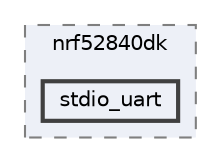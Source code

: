 digraph "/home/mj/Desktop/IoT-Chat-Digitalization/TextYourIoTDevice/bin/nrf52840dk/stdio_uart"
{
 // LATEX_PDF_SIZE
  bgcolor="transparent";
  edge [fontname=Helvetica,fontsize=10,labelfontname=Helvetica,labelfontsize=10];
  node [fontname=Helvetica,fontsize=10,shape=box,height=0.2,width=0.4];
  compound=true
  subgraph clusterdir_0c725116918d2e080617d882693859a8 {
    graph [ bgcolor="#edf0f7", pencolor="grey50", label="nrf52840dk", fontname=Helvetica,fontsize=10 style="filled,dashed", URL="dir_0c725116918d2e080617d882693859a8.html",tooltip=""]
  dir_469bd02c5fe54e9ced84d6397e78e02c [label="stdio_uart", fillcolor="#edf0f7", color="grey25", style="filled,bold", URL="dir_469bd02c5fe54e9ced84d6397e78e02c.html",tooltip=""];
  }
}
